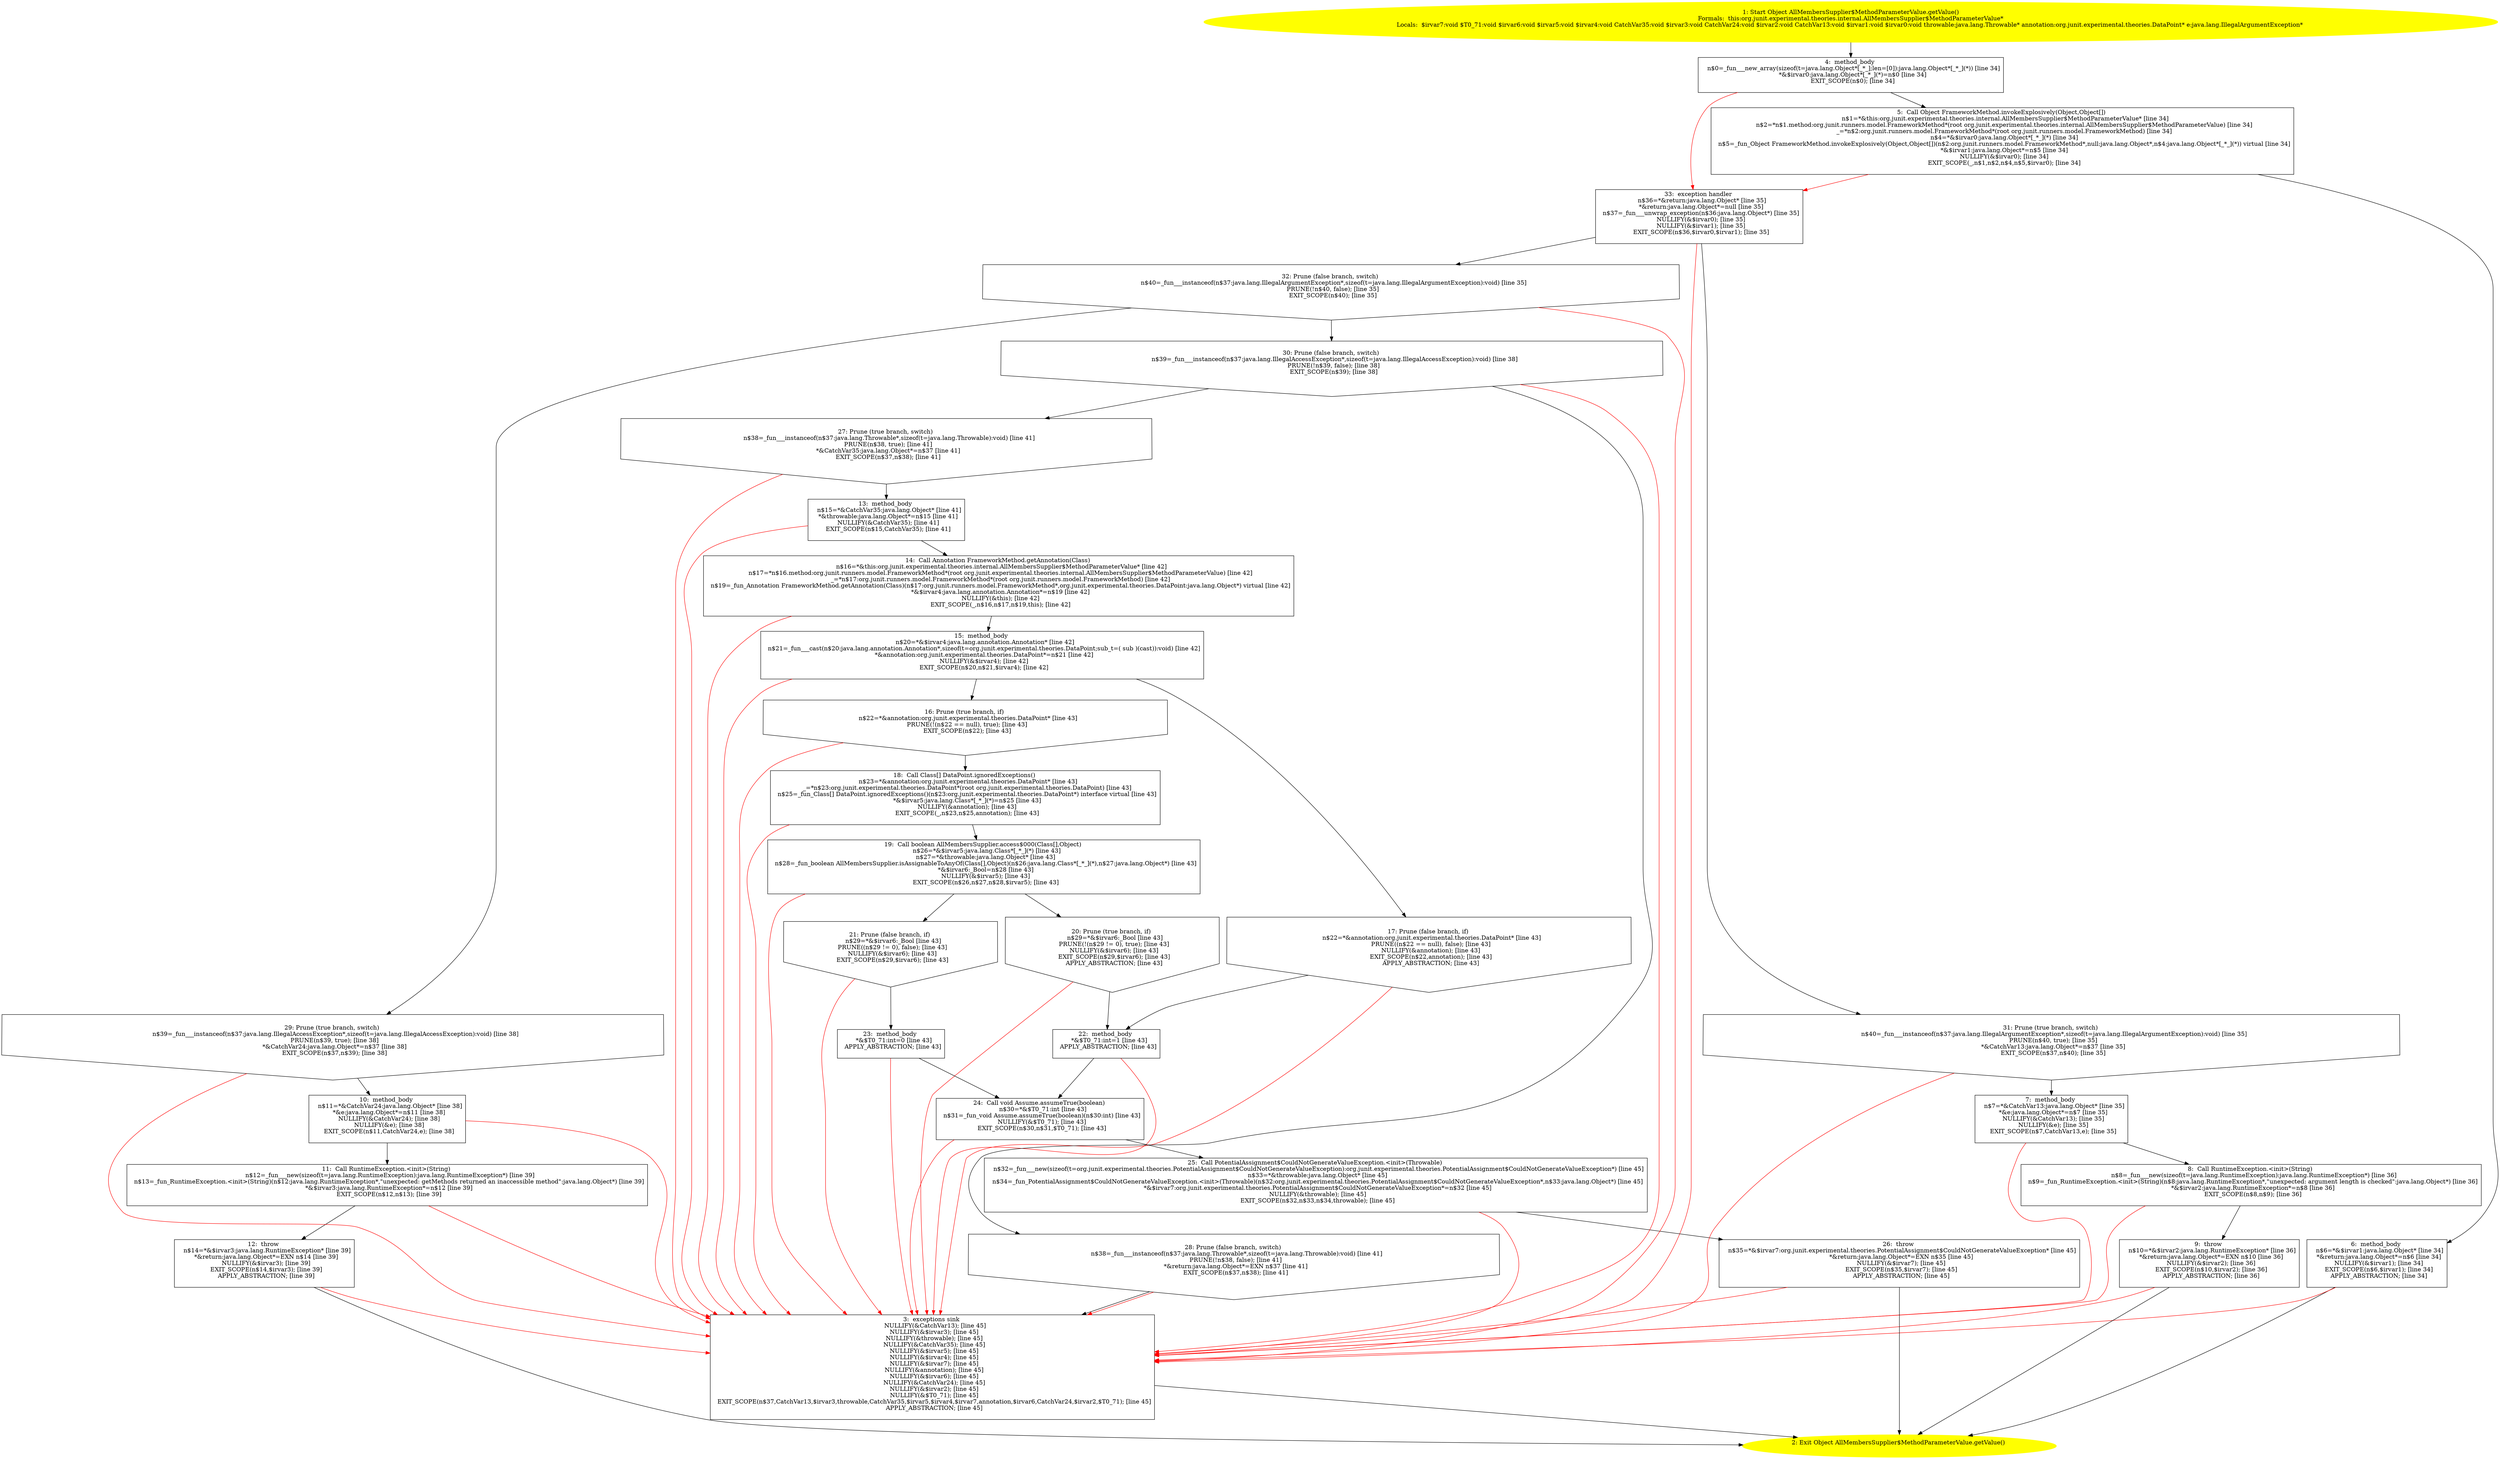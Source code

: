 /* @generated */
digraph cfg {
"org.junit.experimental.theories.internal.AllMembersSupplier$MethodParameterValue.getValue():java.lan.1c93d08ae0893b3c99963eec894feed7_1" [label="1: Start Object AllMembersSupplier$MethodParameterValue.getValue()\nFormals:  this:org.junit.experimental.theories.internal.AllMembersSupplier$MethodParameterValue*\nLocals:  $irvar7:void $T0_71:void $irvar6:void $irvar5:void $irvar4:void CatchVar35:void $irvar3:void CatchVar24:void $irvar2:void CatchVar13:void $irvar1:void $irvar0:void throwable:java.lang.Throwable* annotation:org.junit.experimental.theories.DataPoint* e:java.lang.IllegalArgumentException* \n  " color=yellow style=filled]
	

	 "org.junit.experimental.theories.internal.AllMembersSupplier$MethodParameterValue.getValue():java.lan.1c93d08ae0893b3c99963eec894feed7_1" -> "org.junit.experimental.theories.internal.AllMembersSupplier$MethodParameterValue.getValue():java.lan.1c93d08ae0893b3c99963eec894feed7_4" ;
"org.junit.experimental.theories.internal.AllMembersSupplier$MethodParameterValue.getValue():java.lan.1c93d08ae0893b3c99963eec894feed7_2" [label="2: Exit Object AllMembersSupplier$MethodParameterValue.getValue() \n  " color=yellow style=filled]
	

"org.junit.experimental.theories.internal.AllMembersSupplier$MethodParameterValue.getValue():java.lan.1c93d08ae0893b3c99963eec894feed7_3" [label="3:  exceptions sink \n   NULLIFY(&CatchVar13); [line 45]\n  NULLIFY(&$irvar3); [line 45]\n  NULLIFY(&throwable); [line 45]\n  NULLIFY(&CatchVar35); [line 45]\n  NULLIFY(&$irvar5); [line 45]\n  NULLIFY(&$irvar4); [line 45]\n  NULLIFY(&$irvar7); [line 45]\n  NULLIFY(&annotation); [line 45]\n  NULLIFY(&$irvar6); [line 45]\n  NULLIFY(&CatchVar24); [line 45]\n  NULLIFY(&$irvar2); [line 45]\n  NULLIFY(&$T0_71); [line 45]\n  EXIT_SCOPE(n$37,CatchVar13,$irvar3,throwable,CatchVar35,$irvar5,$irvar4,$irvar7,annotation,$irvar6,CatchVar24,$irvar2,$T0_71); [line 45]\n  APPLY_ABSTRACTION; [line 45]\n " shape="box"]
	

	 "org.junit.experimental.theories.internal.AllMembersSupplier$MethodParameterValue.getValue():java.lan.1c93d08ae0893b3c99963eec894feed7_3" -> "org.junit.experimental.theories.internal.AllMembersSupplier$MethodParameterValue.getValue():java.lan.1c93d08ae0893b3c99963eec894feed7_2" ;
"org.junit.experimental.theories.internal.AllMembersSupplier$MethodParameterValue.getValue():java.lan.1c93d08ae0893b3c99963eec894feed7_4" [label="4:  method_body \n   n$0=_fun___new_array(sizeof(t=java.lang.Object*[_*_];len=[0]):java.lang.Object*[_*_](*)) [line 34]\n  *&$irvar0:java.lang.Object*[_*_](*)=n$0 [line 34]\n  EXIT_SCOPE(n$0); [line 34]\n " shape="box"]
	

	 "org.junit.experimental.theories.internal.AllMembersSupplier$MethodParameterValue.getValue():java.lan.1c93d08ae0893b3c99963eec894feed7_4" -> "org.junit.experimental.theories.internal.AllMembersSupplier$MethodParameterValue.getValue():java.lan.1c93d08ae0893b3c99963eec894feed7_5" ;
	 "org.junit.experimental.theories.internal.AllMembersSupplier$MethodParameterValue.getValue():java.lan.1c93d08ae0893b3c99963eec894feed7_4" -> "org.junit.experimental.theories.internal.AllMembersSupplier$MethodParameterValue.getValue():java.lan.1c93d08ae0893b3c99963eec894feed7_33" [color="red" ];
"org.junit.experimental.theories.internal.AllMembersSupplier$MethodParameterValue.getValue():java.lan.1c93d08ae0893b3c99963eec894feed7_5" [label="5:  Call Object FrameworkMethod.invokeExplosively(Object,Object[]) \n   n$1=*&this:org.junit.experimental.theories.internal.AllMembersSupplier$MethodParameterValue* [line 34]\n  n$2=*n$1.method:org.junit.runners.model.FrameworkMethod*(root org.junit.experimental.theories.internal.AllMembersSupplier$MethodParameterValue) [line 34]\n  _=*n$2:org.junit.runners.model.FrameworkMethod*(root org.junit.runners.model.FrameworkMethod) [line 34]\n  n$4=*&$irvar0:java.lang.Object*[_*_](*) [line 34]\n  n$5=_fun_Object FrameworkMethod.invokeExplosively(Object,Object[])(n$2:org.junit.runners.model.FrameworkMethod*,null:java.lang.Object*,n$4:java.lang.Object*[_*_](*)) virtual [line 34]\n  *&$irvar1:java.lang.Object*=n$5 [line 34]\n  NULLIFY(&$irvar0); [line 34]\n  EXIT_SCOPE(_,n$1,n$2,n$4,n$5,$irvar0); [line 34]\n " shape="box"]
	

	 "org.junit.experimental.theories.internal.AllMembersSupplier$MethodParameterValue.getValue():java.lan.1c93d08ae0893b3c99963eec894feed7_5" -> "org.junit.experimental.theories.internal.AllMembersSupplier$MethodParameterValue.getValue():java.lan.1c93d08ae0893b3c99963eec894feed7_6" ;
	 "org.junit.experimental.theories.internal.AllMembersSupplier$MethodParameterValue.getValue():java.lan.1c93d08ae0893b3c99963eec894feed7_5" -> "org.junit.experimental.theories.internal.AllMembersSupplier$MethodParameterValue.getValue():java.lan.1c93d08ae0893b3c99963eec894feed7_33" [color="red" ];
"org.junit.experimental.theories.internal.AllMembersSupplier$MethodParameterValue.getValue():java.lan.1c93d08ae0893b3c99963eec894feed7_6" [label="6:  method_body \n   n$6=*&$irvar1:java.lang.Object* [line 34]\n  *&return:java.lang.Object*=n$6 [line 34]\n  NULLIFY(&$irvar1); [line 34]\n  EXIT_SCOPE(n$6,$irvar1); [line 34]\n  APPLY_ABSTRACTION; [line 34]\n " shape="box"]
	

	 "org.junit.experimental.theories.internal.AllMembersSupplier$MethodParameterValue.getValue():java.lan.1c93d08ae0893b3c99963eec894feed7_6" -> "org.junit.experimental.theories.internal.AllMembersSupplier$MethodParameterValue.getValue():java.lan.1c93d08ae0893b3c99963eec894feed7_2" ;
	 "org.junit.experimental.theories.internal.AllMembersSupplier$MethodParameterValue.getValue():java.lan.1c93d08ae0893b3c99963eec894feed7_6" -> "org.junit.experimental.theories.internal.AllMembersSupplier$MethodParameterValue.getValue():java.lan.1c93d08ae0893b3c99963eec894feed7_3" [color="red" ];
"org.junit.experimental.theories.internal.AllMembersSupplier$MethodParameterValue.getValue():java.lan.1c93d08ae0893b3c99963eec894feed7_7" [label="7:  method_body \n   n$7=*&CatchVar13:java.lang.Object* [line 35]\n  *&e:java.lang.Object*=n$7 [line 35]\n  NULLIFY(&CatchVar13); [line 35]\n  NULLIFY(&e); [line 35]\n  EXIT_SCOPE(n$7,CatchVar13,e); [line 35]\n " shape="box"]
	

	 "org.junit.experimental.theories.internal.AllMembersSupplier$MethodParameterValue.getValue():java.lan.1c93d08ae0893b3c99963eec894feed7_7" -> "org.junit.experimental.theories.internal.AllMembersSupplier$MethodParameterValue.getValue():java.lan.1c93d08ae0893b3c99963eec894feed7_8" ;
	 "org.junit.experimental.theories.internal.AllMembersSupplier$MethodParameterValue.getValue():java.lan.1c93d08ae0893b3c99963eec894feed7_7" -> "org.junit.experimental.theories.internal.AllMembersSupplier$MethodParameterValue.getValue():java.lan.1c93d08ae0893b3c99963eec894feed7_3" [color="red" ];
"org.junit.experimental.theories.internal.AllMembersSupplier$MethodParameterValue.getValue():java.lan.1c93d08ae0893b3c99963eec894feed7_8" [label="8:  Call RuntimeException.<init>(String) \n   n$8=_fun___new(sizeof(t=java.lang.RuntimeException):java.lang.RuntimeException*) [line 36]\n  n$9=_fun_RuntimeException.<init>(String)(n$8:java.lang.RuntimeException*,\"unexpected: argument length is checked\":java.lang.Object*) [line 36]\n  *&$irvar2:java.lang.RuntimeException*=n$8 [line 36]\n  EXIT_SCOPE(n$8,n$9); [line 36]\n " shape="box"]
	

	 "org.junit.experimental.theories.internal.AllMembersSupplier$MethodParameterValue.getValue():java.lan.1c93d08ae0893b3c99963eec894feed7_8" -> "org.junit.experimental.theories.internal.AllMembersSupplier$MethodParameterValue.getValue():java.lan.1c93d08ae0893b3c99963eec894feed7_9" ;
	 "org.junit.experimental.theories.internal.AllMembersSupplier$MethodParameterValue.getValue():java.lan.1c93d08ae0893b3c99963eec894feed7_8" -> "org.junit.experimental.theories.internal.AllMembersSupplier$MethodParameterValue.getValue():java.lan.1c93d08ae0893b3c99963eec894feed7_3" [color="red" ];
"org.junit.experimental.theories.internal.AllMembersSupplier$MethodParameterValue.getValue():java.lan.1c93d08ae0893b3c99963eec894feed7_9" [label="9:  throw \n   n$10=*&$irvar2:java.lang.RuntimeException* [line 36]\n  *&return:java.lang.Object*=EXN n$10 [line 36]\n  NULLIFY(&$irvar2); [line 36]\n  EXIT_SCOPE(n$10,$irvar2); [line 36]\n  APPLY_ABSTRACTION; [line 36]\n " shape="box"]
	

	 "org.junit.experimental.theories.internal.AllMembersSupplier$MethodParameterValue.getValue():java.lan.1c93d08ae0893b3c99963eec894feed7_9" -> "org.junit.experimental.theories.internal.AllMembersSupplier$MethodParameterValue.getValue():java.lan.1c93d08ae0893b3c99963eec894feed7_2" ;
	 "org.junit.experimental.theories.internal.AllMembersSupplier$MethodParameterValue.getValue():java.lan.1c93d08ae0893b3c99963eec894feed7_9" -> "org.junit.experimental.theories.internal.AllMembersSupplier$MethodParameterValue.getValue():java.lan.1c93d08ae0893b3c99963eec894feed7_3" [color="red" ];
"org.junit.experimental.theories.internal.AllMembersSupplier$MethodParameterValue.getValue():java.lan.1c93d08ae0893b3c99963eec894feed7_10" [label="10:  method_body \n   n$11=*&CatchVar24:java.lang.Object* [line 38]\n  *&e:java.lang.Object*=n$11 [line 38]\n  NULLIFY(&CatchVar24); [line 38]\n  NULLIFY(&e); [line 38]\n  EXIT_SCOPE(n$11,CatchVar24,e); [line 38]\n " shape="box"]
	

	 "org.junit.experimental.theories.internal.AllMembersSupplier$MethodParameterValue.getValue():java.lan.1c93d08ae0893b3c99963eec894feed7_10" -> "org.junit.experimental.theories.internal.AllMembersSupplier$MethodParameterValue.getValue():java.lan.1c93d08ae0893b3c99963eec894feed7_11" ;
	 "org.junit.experimental.theories.internal.AllMembersSupplier$MethodParameterValue.getValue():java.lan.1c93d08ae0893b3c99963eec894feed7_10" -> "org.junit.experimental.theories.internal.AllMembersSupplier$MethodParameterValue.getValue():java.lan.1c93d08ae0893b3c99963eec894feed7_3" [color="red" ];
"org.junit.experimental.theories.internal.AllMembersSupplier$MethodParameterValue.getValue():java.lan.1c93d08ae0893b3c99963eec894feed7_11" [label="11:  Call RuntimeException.<init>(String) \n   n$12=_fun___new(sizeof(t=java.lang.RuntimeException):java.lang.RuntimeException*) [line 39]\n  n$13=_fun_RuntimeException.<init>(String)(n$12:java.lang.RuntimeException*,\"unexpected: getMethods returned an inaccessible method\":java.lang.Object*) [line 39]\n  *&$irvar3:java.lang.RuntimeException*=n$12 [line 39]\n  EXIT_SCOPE(n$12,n$13); [line 39]\n " shape="box"]
	

	 "org.junit.experimental.theories.internal.AllMembersSupplier$MethodParameterValue.getValue():java.lan.1c93d08ae0893b3c99963eec894feed7_11" -> "org.junit.experimental.theories.internal.AllMembersSupplier$MethodParameterValue.getValue():java.lan.1c93d08ae0893b3c99963eec894feed7_12" ;
	 "org.junit.experimental.theories.internal.AllMembersSupplier$MethodParameterValue.getValue():java.lan.1c93d08ae0893b3c99963eec894feed7_11" -> "org.junit.experimental.theories.internal.AllMembersSupplier$MethodParameterValue.getValue():java.lan.1c93d08ae0893b3c99963eec894feed7_3" [color="red" ];
"org.junit.experimental.theories.internal.AllMembersSupplier$MethodParameterValue.getValue():java.lan.1c93d08ae0893b3c99963eec894feed7_12" [label="12:  throw \n   n$14=*&$irvar3:java.lang.RuntimeException* [line 39]\n  *&return:java.lang.Object*=EXN n$14 [line 39]\n  NULLIFY(&$irvar3); [line 39]\n  EXIT_SCOPE(n$14,$irvar3); [line 39]\n  APPLY_ABSTRACTION; [line 39]\n " shape="box"]
	

	 "org.junit.experimental.theories.internal.AllMembersSupplier$MethodParameterValue.getValue():java.lan.1c93d08ae0893b3c99963eec894feed7_12" -> "org.junit.experimental.theories.internal.AllMembersSupplier$MethodParameterValue.getValue():java.lan.1c93d08ae0893b3c99963eec894feed7_2" ;
	 "org.junit.experimental.theories.internal.AllMembersSupplier$MethodParameterValue.getValue():java.lan.1c93d08ae0893b3c99963eec894feed7_12" -> "org.junit.experimental.theories.internal.AllMembersSupplier$MethodParameterValue.getValue():java.lan.1c93d08ae0893b3c99963eec894feed7_3" [color="red" ];
"org.junit.experimental.theories.internal.AllMembersSupplier$MethodParameterValue.getValue():java.lan.1c93d08ae0893b3c99963eec894feed7_13" [label="13:  method_body \n   n$15=*&CatchVar35:java.lang.Object* [line 41]\n  *&throwable:java.lang.Object*=n$15 [line 41]\n  NULLIFY(&CatchVar35); [line 41]\n  EXIT_SCOPE(n$15,CatchVar35); [line 41]\n " shape="box"]
	

	 "org.junit.experimental.theories.internal.AllMembersSupplier$MethodParameterValue.getValue():java.lan.1c93d08ae0893b3c99963eec894feed7_13" -> "org.junit.experimental.theories.internal.AllMembersSupplier$MethodParameterValue.getValue():java.lan.1c93d08ae0893b3c99963eec894feed7_14" ;
	 "org.junit.experimental.theories.internal.AllMembersSupplier$MethodParameterValue.getValue():java.lan.1c93d08ae0893b3c99963eec894feed7_13" -> "org.junit.experimental.theories.internal.AllMembersSupplier$MethodParameterValue.getValue():java.lan.1c93d08ae0893b3c99963eec894feed7_3" [color="red" ];
"org.junit.experimental.theories.internal.AllMembersSupplier$MethodParameterValue.getValue():java.lan.1c93d08ae0893b3c99963eec894feed7_14" [label="14:  Call Annotation FrameworkMethod.getAnnotation(Class) \n   n$16=*&this:org.junit.experimental.theories.internal.AllMembersSupplier$MethodParameterValue* [line 42]\n  n$17=*n$16.method:org.junit.runners.model.FrameworkMethod*(root org.junit.experimental.theories.internal.AllMembersSupplier$MethodParameterValue) [line 42]\n  _=*n$17:org.junit.runners.model.FrameworkMethod*(root org.junit.runners.model.FrameworkMethod) [line 42]\n  n$19=_fun_Annotation FrameworkMethod.getAnnotation(Class)(n$17:org.junit.runners.model.FrameworkMethod*,org.junit.experimental.theories.DataPoint:java.lang.Object*) virtual [line 42]\n  *&$irvar4:java.lang.annotation.Annotation*=n$19 [line 42]\n  NULLIFY(&this); [line 42]\n  EXIT_SCOPE(_,n$16,n$17,n$19,this); [line 42]\n " shape="box"]
	

	 "org.junit.experimental.theories.internal.AllMembersSupplier$MethodParameterValue.getValue():java.lan.1c93d08ae0893b3c99963eec894feed7_14" -> "org.junit.experimental.theories.internal.AllMembersSupplier$MethodParameterValue.getValue():java.lan.1c93d08ae0893b3c99963eec894feed7_15" ;
	 "org.junit.experimental.theories.internal.AllMembersSupplier$MethodParameterValue.getValue():java.lan.1c93d08ae0893b3c99963eec894feed7_14" -> "org.junit.experimental.theories.internal.AllMembersSupplier$MethodParameterValue.getValue():java.lan.1c93d08ae0893b3c99963eec894feed7_3" [color="red" ];
"org.junit.experimental.theories.internal.AllMembersSupplier$MethodParameterValue.getValue():java.lan.1c93d08ae0893b3c99963eec894feed7_15" [label="15:  method_body \n   n$20=*&$irvar4:java.lang.annotation.Annotation* [line 42]\n  n$21=_fun___cast(n$20:java.lang.annotation.Annotation*,sizeof(t=org.junit.experimental.theories.DataPoint;sub_t=( sub )(cast)):void) [line 42]\n  *&annotation:org.junit.experimental.theories.DataPoint*=n$21 [line 42]\n  NULLIFY(&$irvar4); [line 42]\n  EXIT_SCOPE(n$20,n$21,$irvar4); [line 42]\n " shape="box"]
	

	 "org.junit.experimental.theories.internal.AllMembersSupplier$MethodParameterValue.getValue():java.lan.1c93d08ae0893b3c99963eec894feed7_15" -> "org.junit.experimental.theories.internal.AllMembersSupplier$MethodParameterValue.getValue():java.lan.1c93d08ae0893b3c99963eec894feed7_16" ;
	 "org.junit.experimental.theories.internal.AllMembersSupplier$MethodParameterValue.getValue():java.lan.1c93d08ae0893b3c99963eec894feed7_15" -> "org.junit.experimental.theories.internal.AllMembersSupplier$MethodParameterValue.getValue():java.lan.1c93d08ae0893b3c99963eec894feed7_17" ;
	 "org.junit.experimental.theories.internal.AllMembersSupplier$MethodParameterValue.getValue():java.lan.1c93d08ae0893b3c99963eec894feed7_15" -> "org.junit.experimental.theories.internal.AllMembersSupplier$MethodParameterValue.getValue():java.lan.1c93d08ae0893b3c99963eec894feed7_3" [color="red" ];
"org.junit.experimental.theories.internal.AllMembersSupplier$MethodParameterValue.getValue():java.lan.1c93d08ae0893b3c99963eec894feed7_16" [label="16: Prune (true branch, if) \n   n$22=*&annotation:org.junit.experimental.theories.DataPoint* [line 43]\n  PRUNE(!(n$22 == null), true); [line 43]\n  EXIT_SCOPE(n$22); [line 43]\n " shape="invhouse"]
	

	 "org.junit.experimental.theories.internal.AllMembersSupplier$MethodParameterValue.getValue():java.lan.1c93d08ae0893b3c99963eec894feed7_16" -> "org.junit.experimental.theories.internal.AllMembersSupplier$MethodParameterValue.getValue():java.lan.1c93d08ae0893b3c99963eec894feed7_18" ;
	 "org.junit.experimental.theories.internal.AllMembersSupplier$MethodParameterValue.getValue():java.lan.1c93d08ae0893b3c99963eec894feed7_16" -> "org.junit.experimental.theories.internal.AllMembersSupplier$MethodParameterValue.getValue():java.lan.1c93d08ae0893b3c99963eec894feed7_3" [color="red" ];
"org.junit.experimental.theories.internal.AllMembersSupplier$MethodParameterValue.getValue():java.lan.1c93d08ae0893b3c99963eec894feed7_17" [label="17: Prune (false branch, if) \n   n$22=*&annotation:org.junit.experimental.theories.DataPoint* [line 43]\n  PRUNE((n$22 == null), false); [line 43]\n  NULLIFY(&annotation); [line 43]\n  EXIT_SCOPE(n$22,annotation); [line 43]\n  APPLY_ABSTRACTION; [line 43]\n " shape="invhouse"]
	

	 "org.junit.experimental.theories.internal.AllMembersSupplier$MethodParameterValue.getValue():java.lan.1c93d08ae0893b3c99963eec894feed7_17" -> "org.junit.experimental.theories.internal.AllMembersSupplier$MethodParameterValue.getValue():java.lan.1c93d08ae0893b3c99963eec894feed7_22" ;
	 "org.junit.experimental.theories.internal.AllMembersSupplier$MethodParameterValue.getValue():java.lan.1c93d08ae0893b3c99963eec894feed7_17" -> "org.junit.experimental.theories.internal.AllMembersSupplier$MethodParameterValue.getValue():java.lan.1c93d08ae0893b3c99963eec894feed7_3" [color="red" ];
"org.junit.experimental.theories.internal.AllMembersSupplier$MethodParameterValue.getValue():java.lan.1c93d08ae0893b3c99963eec894feed7_18" [label="18:  Call Class[] DataPoint.ignoredExceptions() \n   n$23=*&annotation:org.junit.experimental.theories.DataPoint* [line 43]\n  _=*n$23:org.junit.experimental.theories.DataPoint*(root org.junit.experimental.theories.DataPoint) [line 43]\n  n$25=_fun_Class[] DataPoint.ignoredExceptions()(n$23:org.junit.experimental.theories.DataPoint*) interface virtual [line 43]\n  *&$irvar5:java.lang.Class*[_*_](*)=n$25 [line 43]\n  NULLIFY(&annotation); [line 43]\n  EXIT_SCOPE(_,n$23,n$25,annotation); [line 43]\n " shape="box"]
	

	 "org.junit.experimental.theories.internal.AllMembersSupplier$MethodParameterValue.getValue():java.lan.1c93d08ae0893b3c99963eec894feed7_18" -> "org.junit.experimental.theories.internal.AllMembersSupplier$MethodParameterValue.getValue():java.lan.1c93d08ae0893b3c99963eec894feed7_19" ;
	 "org.junit.experimental.theories.internal.AllMembersSupplier$MethodParameterValue.getValue():java.lan.1c93d08ae0893b3c99963eec894feed7_18" -> "org.junit.experimental.theories.internal.AllMembersSupplier$MethodParameterValue.getValue():java.lan.1c93d08ae0893b3c99963eec894feed7_3" [color="red" ];
"org.junit.experimental.theories.internal.AllMembersSupplier$MethodParameterValue.getValue():java.lan.1c93d08ae0893b3c99963eec894feed7_19" [label="19:  Call boolean AllMembersSupplier.access$000(Class[],Object) \n   n$26=*&$irvar5:java.lang.Class*[_*_](*) [line 43]\n  n$27=*&throwable:java.lang.Object* [line 43]\n  n$28=_fun_boolean AllMembersSupplier.isAssignableToAnyOf(Class[],Object)(n$26:java.lang.Class*[_*_](*),n$27:java.lang.Object*) [line 43]\n  *&$irvar6:_Bool=n$28 [line 43]\n  NULLIFY(&$irvar5); [line 43]\n  EXIT_SCOPE(n$26,n$27,n$28,$irvar5); [line 43]\n " shape="box"]
	

	 "org.junit.experimental.theories.internal.AllMembersSupplier$MethodParameterValue.getValue():java.lan.1c93d08ae0893b3c99963eec894feed7_19" -> "org.junit.experimental.theories.internal.AllMembersSupplier$MethodParameterValue.getValue():java.lan.1c93d08ae0893b3c99963eec894feed7_20" ;
	 "org.junit.experimental.theories.internal.AllMembersSupplier$MethodParameterValue.getValue():java.lan.1c93d08ae0893b3c99963eec894feed7_19" -> "org.junit.experimental.theories.internal.AllMembersSupplier$MethodParameterValue.getValue():java.lan.1c93d08ae0893b3c99963eec894feed7_21" ;
	 "org.junit.experimental.theories.internal.AllMembersSupplier$MethodParameterValue.getValue():java.lan.1c93d08ae0893b3c99963eec894feed7_19" -> "org.junit.experimental.theories.internal.AllMembersSupplier$MethodParameterValue.getValue():java.lan.1c93d08ae0893b3c99963eec894feed7_3" [color="red" ];
"org.junit.experimental.theories.internal.AllMembersSupplier$MethodParameterValue.getValue():java.lan.1c93d08ae0893b3c99963eec894feed7_20" [label="20: Prune (true branch, if) \n   n$29=*&$irvar6:_Bool [line 43]\n  PRUNE(!(n$29 != 0), true); [line 43]\n  NULLIFY(&$irvar6); [line 43]\n  EXIT_SCOPE(n$29,$irvar6); [line 43]\n  APPLY_ABSTRACTION; [line 43]\n " shape="invhouse"]
	

	 "org.junit.experimental.theories.internal.AllMembersSupplier$MethodParameterValue.getValue():java.lan.1c93d08ae0893b3c99963eec894feed7_20" -> "org.junit.experimental.theories.internal.AllMembersSupplier$MethodParameterValue.getValue():java.lan.1c93d08ae0893b3c99963eec894feed7_22" ;
	 "org.junit.experimental.theories.internal.AllMembersSupplier$MethodParameterValue.getValue():java.lan.1c93d08ae0893b3c99963eec894feed7_20" -> "org.junit.experimental.theories.internal.AllMembersSupplier$MethodParameterValue.getValue():java.lan.1c93d08ae0893b3c99963eec894feed7_3" [color="red" ];
"org.junit.experimental.theories.internal.AllMembersSupplier$MethodParameterValue.getValue():java.lan.1c93d08ae0893b3c99963eec894feed7_21" [label="21: Prune (false branch, if) \n   n$29=*&$irvar6:_Bool [line 43]\n  PRUNE((n$29 != 0), false); [line 43]\n  NULLIFY(&$irvar6); [line 43]\n  EXIT_SCOPE(n$29,$irvar6); [line 43]\n " shape="invhouse"]
	

	 "org.junit.experimental.theories.internal.AllMembersSupplier$MethodParameterValue.getValue():java.lan.1c93d08ae0893b3c99963eec894feed7_21" -> "org.junit.experimental.theories.internal.AllMembersSupplier$MethodParameterValue.getValue():java.lan.1c93d08ae0893b3c99963eec894feed7_23" ;
	 "org.junit.experimental.theories.internal.AllMembersSupplier$MethodParameterValue.getValue():java.lan.1c93d08ae0893b3c99963eec894feed7_21" -> "org.junit.experimental.theories.internal.AllMembersSupplier$MethodParameterValue.getValue():java.lan.1c93d08ae0893b3c99963eec894feed7_3" [color="red" ];
"org.junit.experimental.theories.internal.AllMembersSupplier$MethodParameterValue.getValue():java.lan.1c93d08ae0893b3c99963eec894feed7_22" [label="22:  method_body \n   *&$T0_71:int=1 [line 43]\n  APPLY_ABSTRACTION; [line 43]\n " shape="box"]
	

	 "org.junit.experimental.theories.internal.AllMembersSupplier$MethodParameterValue.getValue():java.lan.1c93d08ae0893b3c99963eec894feed7_22" -> "org.junit.experimental.theories.internal.AllMembersSupplier$MethodParameterValue.getValue():java.lan.1c93d08ae0893b3c99963eec894feed7_24" ;
	 "org.junit.experimental.theories.internal.AllMembersSupplier$MethodParameterValue.getValue():java.lan.1c93d08ae0893b3c99963eec894feed7_22" -> "org.junit.experimental.theories.internal.AllMembersSupplier$MethodParameterValue.getValue():java.lan.1c93d08ae0893b3c99963eec894feed7_3" [color="red" ];
"org.junit.experimental.theories.internal.AllMembersSupplier$MethodParameterValue.getValue():java.lan.1c93d08ae0893b3c99963eec894feed7_23" [label="23:  method_body \n   *&$T0_71:int=0 [line 43]\n  APPLY_ABSTRACTION; [line 43]\n " shape="box"]
	

	 "org.junit.experimental.theories.internal.AllMembersSupplier$MethodParameterValue.getValue():java.lan.1c93d08ae0893b3c99963eec894feed7_23" -> "org.junit.experimental.theories.internal.AllMembersSupplier$MethodParameterValue.getValue():java.lan.1c93d08ae0893b3c99963eec894feed7_24" ;
	 "org.junit.experimental.theories.internal.AllMembersSupplier$MethodParameterValue.getValue():java.lan.1c93d08ae0893b3c99963eec894feed7_23" -> "org.junit.experimental.theories.internal.AllMembersSupplier$MethodParameterValue.getValue():java.lan.1c93d08ae0893b3c99963eec894feed7_3" [color="red" ];
"org.junit.experimental.theories.internal.AllMembersSupplier$MethodParameterValue.getValue():java.lan.1c93d08ae0893b3c99963eec894feed7_24" [label="24:  Call void Assume.assumeTrue(boolean) \n   n$30=*&$T0_71:int [line 43]\n  n$31=_fun_void Assume.assumeTrue(boolean)(n$30:int) [line 43]\n  NULLIFY(&$T0_71); [line 43]\n  EXIT_SCOPE(n$30,n$31,$T0_71); [line 43]\n " shape="box"]
	

	 "org.junit.experimental.theories.internal.AllMembersSupplier$MethodParameterValue.getValue():java.lan.1c93d08ae0893b3c99963eec894feed7_24" -> "org.junit.experimental.theories.internal.AllMembersSupplier$MethodParameterValue.getValue():java.lan.1c93d08ae0893b3c99963eec894feed7_25" ;
	 "org.junit.experimental.theories.internal.AllMembersSupplier$MethodParameterValue.getValue():java.lan.1c93d08ae0893b3c99963eec894feed7_24" -> "org.junit.experimental.theories.internal.AllMembersSupplier$MethodParameterValue.getValue():java.lan.1c93d08ae0893b3c99963eec894feed7_3" [color="red" ];
"org.junit.experimental.theories.internal.AllMembersSupplier$MethodParameterValue.getValue():java.lan.1c93d08ae0893b3c99963eec894feed7_25" [label="25:  Call PotentialAssignment$CouldNotGenerateValueException.<init>(Throwable) \n   n$32=_fun___new(sizeof(t=org.junit.experimental.theories.PotentialAssignment$CouldNotGenerateValueException):org.junit.experimental.theories.PotentialAssignment$CouldNotGenerateValueException*) [line 45]\n  n$33=*&throwable:java.lang.Object* [line 45]\n  n$34=_fun_PotentialAssignment$CouldNotGenerateValueException.<init>(Throwable)(n$32:org.junit.experimental.theories.PotentialAssignment$CouldNotGenerateValueException*,n$33:java.lang.Object*) [line 45]\n  *&$irvar7:org.junit.experimental.theories.PotentialAssignment$CouldNotGenerateValueException*=n$32 [line 45]\n  NULLIFY(&throwable); [line 45]\n  EXIT_SCOPE(n$32,n$33,n$34,throwable); [line 45]\n " shape="box"]
	

	 "org.junit.experimental.theories.internal.AllMembersSupplier$MethodParameterValue.getValue():java.lan.1c93d08ae0893b3c99963eec894feed7_25" -> "org.junit.experimental.theories.internal.AllMembersSupplier$MethodParameterValue.getValue():java.lan.1c93d08ae0893b3c99963eec894feed7_26" ;
	 "org.junit.experimental.theories.internal.AllMembersSupplier$MethodParameterValue.getValue():java.lan.1c93d08ae0893b3c99963eec894feed7_25" -> "org.junit.experimental.theories.internal.AllMembersSupplier$MethodParameterValue.getValue():java.lan.1c93d08ae0893b3c99963eec894feed7_3" [color="red" ];
"org.junit.experimental.theories.internal.AllMembersSupplier$MethodParameterValue.getValue():java.lan.1c93d08ae0893b3c99963eec894feed7_26" [label="26:  throw \n   n$35=*&$irvar7:org.junit.experimental.theories.PotentialAssignment$CouldNotGenerateValueException* [line 45]\n  *&return:java.lang.Object*=EXN n$35 [line 45]\n  NULLIFY(&$irvar7); [line 45]\n  EXIT_SCOPE(n$35,$irvar7); [line 45]\n  APPLY_ABSTRACTION; [line 45]\n " shape="box"]
	

	 "org.junit.experimental.theories.internal.AllMembersSupplier$MethodParameterValue.getValue():java.lan.1c93d08ae0893b3c99963eec894feed7_26" -> "org.junit.experimental.theories.internal.AllMembersSupplier$MethodParameterValue.getValue():java.lan.1c93d08ae0893b3c99963eec894feed7_2" ;
	 "org.junit.experimental.theories.internal.AllMembersSupplier$MethodParameterValue.getValue():java.lan.1c93d08ae0893b3c99963eec894feed7_26" -> "org.junit.experimental.theories.internal.AllMembersSupplier$MethodParameterValue.getValue():java.lan.1c93d08ae0893b3c99963eec894feed7_3" [color="red" ];
"org.junit.experimental.theories.internal.AllMembersSupplier$MethodParameterValue.getValue():java.lan.1c93d08ae0893b3c99963eec894feed7_27" [label="27: Prune (true branch, switch) \n   n$38=_fun___instanceof(n$37:java.lang.Throwable*,sizeof(t=java.lang.Throwable):void) [line 41]\n  PRUNE(n$38, true); [line 41]\n  *&CatchVar35:java.lang.Object*=n$37 [line 41]\n  EXIT_SCOPE(n$37,n$38); [line 41]\n " shape="invhouse"]
	

	 "org.junit.experimental.theories.internal.AllMembersSupplier$MethodParameterValue.getValue():java.lan.1c93d08ae0893b3c99963eec894feed7_27" -> "org.junit.experimental.theories.internal.AllMembersSupplier$MethodParameterValue.getValue():java.lan.1c93d08ae0893b3c99963eec894feed7_13" ;
	 "org.junit.experimental.theories.internal.AllMembersSupplier$MethodParameterValue.getValue():java.lan.1c93d08ae0893b3c99963eec894feed7_27" -> "org.junit.experimental.theories.internal.AllMembersSupplier$MethodParameterValue.getValue():java.lan.1c93d08ae0893b3c99963eec894feed7_3" [color="red" ];
"org.junit.experimental.theories.internal.AllMembersSupplier$MethodParameterValue.getValue():java.lan.1c93d08ae0893b3c99963eec894feed7_28" [label="28: Prune (false branch, switch) \n   n$38=_fun___instanceof(n$37:java.lang.Throwable*,sizeof(t=java.lang.Throwable):void) [line 41]\n  PRUNE(!n$38, false); [line 41]\n  *&return:java.lang.Object*=EXN n$37 [line 41]\n  EXIT_SCOPE(n$37,n$38); [line 41]\n " shape="invhouse"]
	

	 "org.junit.experimental.theories.internal.AllMembersSupplier$MethodParameterValue.getValue():java.lan.1c93d08ae0893b3c99963eec894feed7_28" -> "org.junit.experimental.theories.internal.AllMembersSupplier$MethodParameterValue.getValue():java.lan.1c93d08ae0893b3c99963eec894feed7_3" ;
	 "org.junit.experimental.theories.internal.AllMembersSupplier$MethodParameterValue.getValue():java.lan.1c93d08ae0893b3c99963eec894feed7_28" -> "org.junit.experimental.theories.internal.AllMembersSupplier$MethodParameterValue.getValue():java.lan.1c93d08ae0893b3c99963eec894feed7_3" [color="red" ];
"org.junit.experimental.theories.internal.AllMembersSupplier$MethodParameterValue.getValue():java.lan.1c93d08ae0893b3c99963eec894feed7_29" [label="29: Prune (true branch, switch) \n   n$39=_fun___instanceof(n$37:java.lang.IllegalAccessException*,sizeof(t=java.lang.IllegalAccessException):void) [line 38]\n  PRUNE(n$39, true); [line 38]\n  *&CatchVar24:java.lang.Object*=n$37 [line 38]\n  EXIT_SCOPE(n$37,n$39); [line 38]\n " shape="invhouse"]
	

	 "org.junit.experimental.theories.internal.AllMembersSupplier$MethodParameterValue.getValue():java.lan.1c93d08ae0893b3c99963eec894feed7_29" -> "org.junit.experimental.theories.internal.AllMembersSupplier$MethodParameterValue.getValue():java.lan.1c93d08ae0893b3c99963eec894feed7_10" ;
	 "org.junit.experimental.theories.internal.AllMembersSupplier$MethodParameterValue.getValue():java.lan.1c93d08ae0893b3c99963eec894feed7_29" -> "org.junit.experimental.theories.internal.AllMembersSupplier$MethodParameterValue.getValue():java.lan.1c93d08ae0893b3c99963eec894feed7_3" [color="red" ];
"org.junit.experimental.theories.internal.AllMembersSupplier$MethodParameterValue.getValue():java.lan.1c93d08ae0893b3c99963eec894feed7_30" [label="30: Prune (false branch, switch) \n   n$39=_fun___instanceof(n$37:java.lang.IllegalAccessException*,sizeof(t=java.lang.IllegalAccessException):void) [line 38]\n  PRUNE(!n$39, false); [line 38]\n  EXIT_SCOPE(n$39); [line 38]\n " shape="invhouse"]
	

	 "org.junit.experimental.theories.internal.AllMembersSupplier$MethodParameterValue.getValue():java.lan.1c93d08ae0893b3c99963eec894feed7_30" -> "org.junit.experimental.theories.internal.AllMembersSupplier$MethodParameterValue.getValue():java.lan.1c93d08ae0893b3c99963eec894feed7_27" ;
	 "org.junit.experimental.theories.internal.AllMembersSupplier$MethodParameterValue.getValue():java.lan.1c93d08ae0893b3c99963eec894feed7_30" -> "org.junit.experimental.theories.internal.AllMembersSupplier$MethodParameterValue.getValue():java.lan.1c93d08ae0893b3c99963eec894feed7_28" ;
	 "org.junit.experimental.theories.internal.AllMembersSupplier$MethodParameterValue.getValue():java.lan.1c93d08ae0893b3c99963eec894feed7_30" -> "org.junit.experimental.theories.internal.AllMembersSupplier$MethodParameterValue.getValue():java.lan.1c93d08ae0893b3c99963eec894feed7_3" [color="red" ];
"org.junit.experimental.theories.internal.AllMembersSupplier$MethodParameterValue.getValue():java.lan.1c93d08ae0893b3c99963eec894feed7_31" [label="31: Prune (true branch, switch) \n   n$40=_fun___instanceof(n$37:java.lang.IllegalArgumentException*,sizeof(t=java.lang.IllegalArgumentException):void) [line 35]\n  PRUNE(n$40, true); [line 35]\n  *&CatchVar13:java.lang.Object*=n$37 [line 35]\n  EXIT_SCOPE(n$37,n$40); [line 35]\n " shape="invhouse"]
	

	 "org.junit.experimental.theories.internal.AllMembersSupplier$MethodParameterValue.getValue():java.lan.1c93d08ae0893b3c99963eec894feed7_31" -> "org.junit.experimental.theories.internal.AllMembersSupplier$MethodParameterValue.getValue():java.lan.1c93d08ae0893b3c99963eec894feed7_7" ;
	 "org.junit.experimental.theories.internal.AllMembersSupplier$MethodParameterValue.getValue():java.lan.1c93d08ae0893b3c99963eec894feed7_31" -> "org.junit.experimental.theories.internal.AllMembersSupplier$MethodParameterValue.getValue():java.lan.1c93d08ae0893b3c99963eec894feed7_3" [color="red" ];
"org.junit.experimental.theories.internal.AllMembersSupplier$MethodParameterValue.getValue():java.lan.1c93d08ae0893b3c99963eec894feed7_32" [label="32: Prune (false branch, switch) \n   n$40=_fun___instanceof(n$37:java.lang.IllegalArgumentException*,sizeof(t=java.lang.IllegalArgumentException):void) [line 35]\n  PRUNE(!n$40, false); [line 35]\n  EXIT_SCOPE(n$40); [line 35]\n " shape="invhouse"]
	

	 "org.junit.experimental.theories.internal.AllMembersSupplier$MethodParameterValue.getValue():java.lan.1c93d08ae0893b3c99963eec894feed7_32" -> "org.junit.experimental.theories.internal.AllMembersSupplier$MethodParameterValue.getValue():java.lan.1c93d08ae0893b3c99963eec894feed7_29" ;
	 "org.junit.experimental.theories.internal.AllMembersSupplier$MethodParameterValue.getValue():java.lan.1c93d08ae0893b3c99963eec894feed7_32" -> "org.junit.experimental.theories.internal.AllMembersSupplier$MethodParameterValue.getValue():java.lan.1c93d08ae0893b3c99963eec894feed7_30" ;
	 "org.junit.experimental.theories.internal.AllMembersSupplier$MethodParameterValue.getValue():java.lan.1c93d08ae0893b3c99963eec894feed7_32" -> "org.junit.experimental.theories.internal.AllMembersSupplier$MethodParameterValue.getValue():java.lan.1c93d08ae0893b3c99963eec894feed7_3" [color="red" ];
"org.junit.experimental.theories.internal.AllMembersSupplier$MethodParameterValue.getValue():java.lan.1c93d08ae0893b3c99963eec894feed7_33" [label="33:  exception handler \n   n$36=*&return:java.lang.Object* [line 35]\n  *&return:java.lang.Object*=null [line 35]\n  n$37=_fun___unwrap_exception(n$36:java.lang.Object*) [line 35]\n  NULLIFY(&$irvar0); [line 35]\n  NULLIFY(&$irvar1); [line 35]\n  EXIT_SCOPE(n$36,$irvar0,$irvar1); [line 35]\n " shape="box"]
	

	 "org.junit.experimental.theories.internal.AllMembersSupplier$MethodParameterValue.getValue():java.lan.1c93d08ae0893b3c99963eec894feed7_33" -> "org.junit.experimental.theories.internal.AllMembersSupplier$MethodParameterValue.getValue():java.lan.1c93d08ae0893b3c99963eec894feed7_31" ;
	 "org.junit.experimental.theories.internal.AllMembersSupplier$MethodParameterValue.getValue():java.lan.1c93d08ae0893b3c99963eec894feed7_33" -> "org.junit.experimental.theories.internal.AllMembersSupplier$MethodParameterValue.getValue():java.lan.1c93d08ae0893b3c99963eec894feed7_32" ;
	 "org.junit.experimental.theories.internal.AllMembersSupplier$MethodParameterValue.getValue():java.lan.1c93d08ae0893b3c99963eec894feed7_33" -> "org.junit.experimental.theories.internal.AllMembersSupplier$MethodParameterValue.getValue():java.lan.1c93d08ae0893b3c99963eec894feed7_3" [color="red" ];
}
